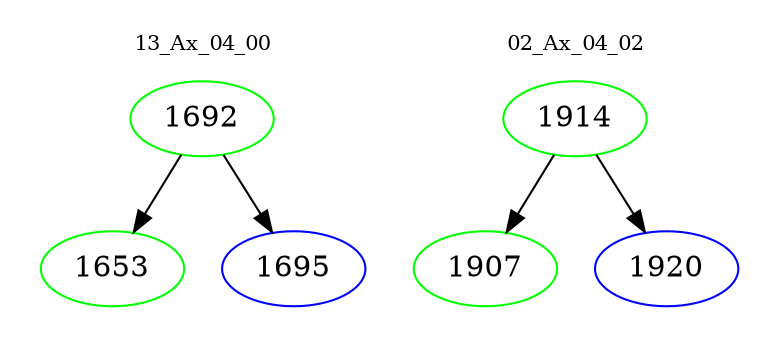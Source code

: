 digraph{
subgraph cluster_0 {
color = white
label = "13_Ax_04_00";
fontsize=10;
T0_1692 [label="1692", color="green"]
T0_1692 -> T0_1653 [color="black"]
T0_1653 [label="1653", color="green"]
T0_1692 -> T0_1695 [color="black"]
T0_1695 [label="1695", color="blue"]
}
subgraph cluster_1 {
color = white
label = "02_Ax_04_02";
fontsize=10;
T1_1914 [label="1914", color="green"]
T1_1914 -> T1_1907 [color="black"]
T1_1907 [label="1907", color="green"]
T1_1914 -> T1_1920 [color="black"]
T1_1920 [label="1920", color="blue"]
}
}
